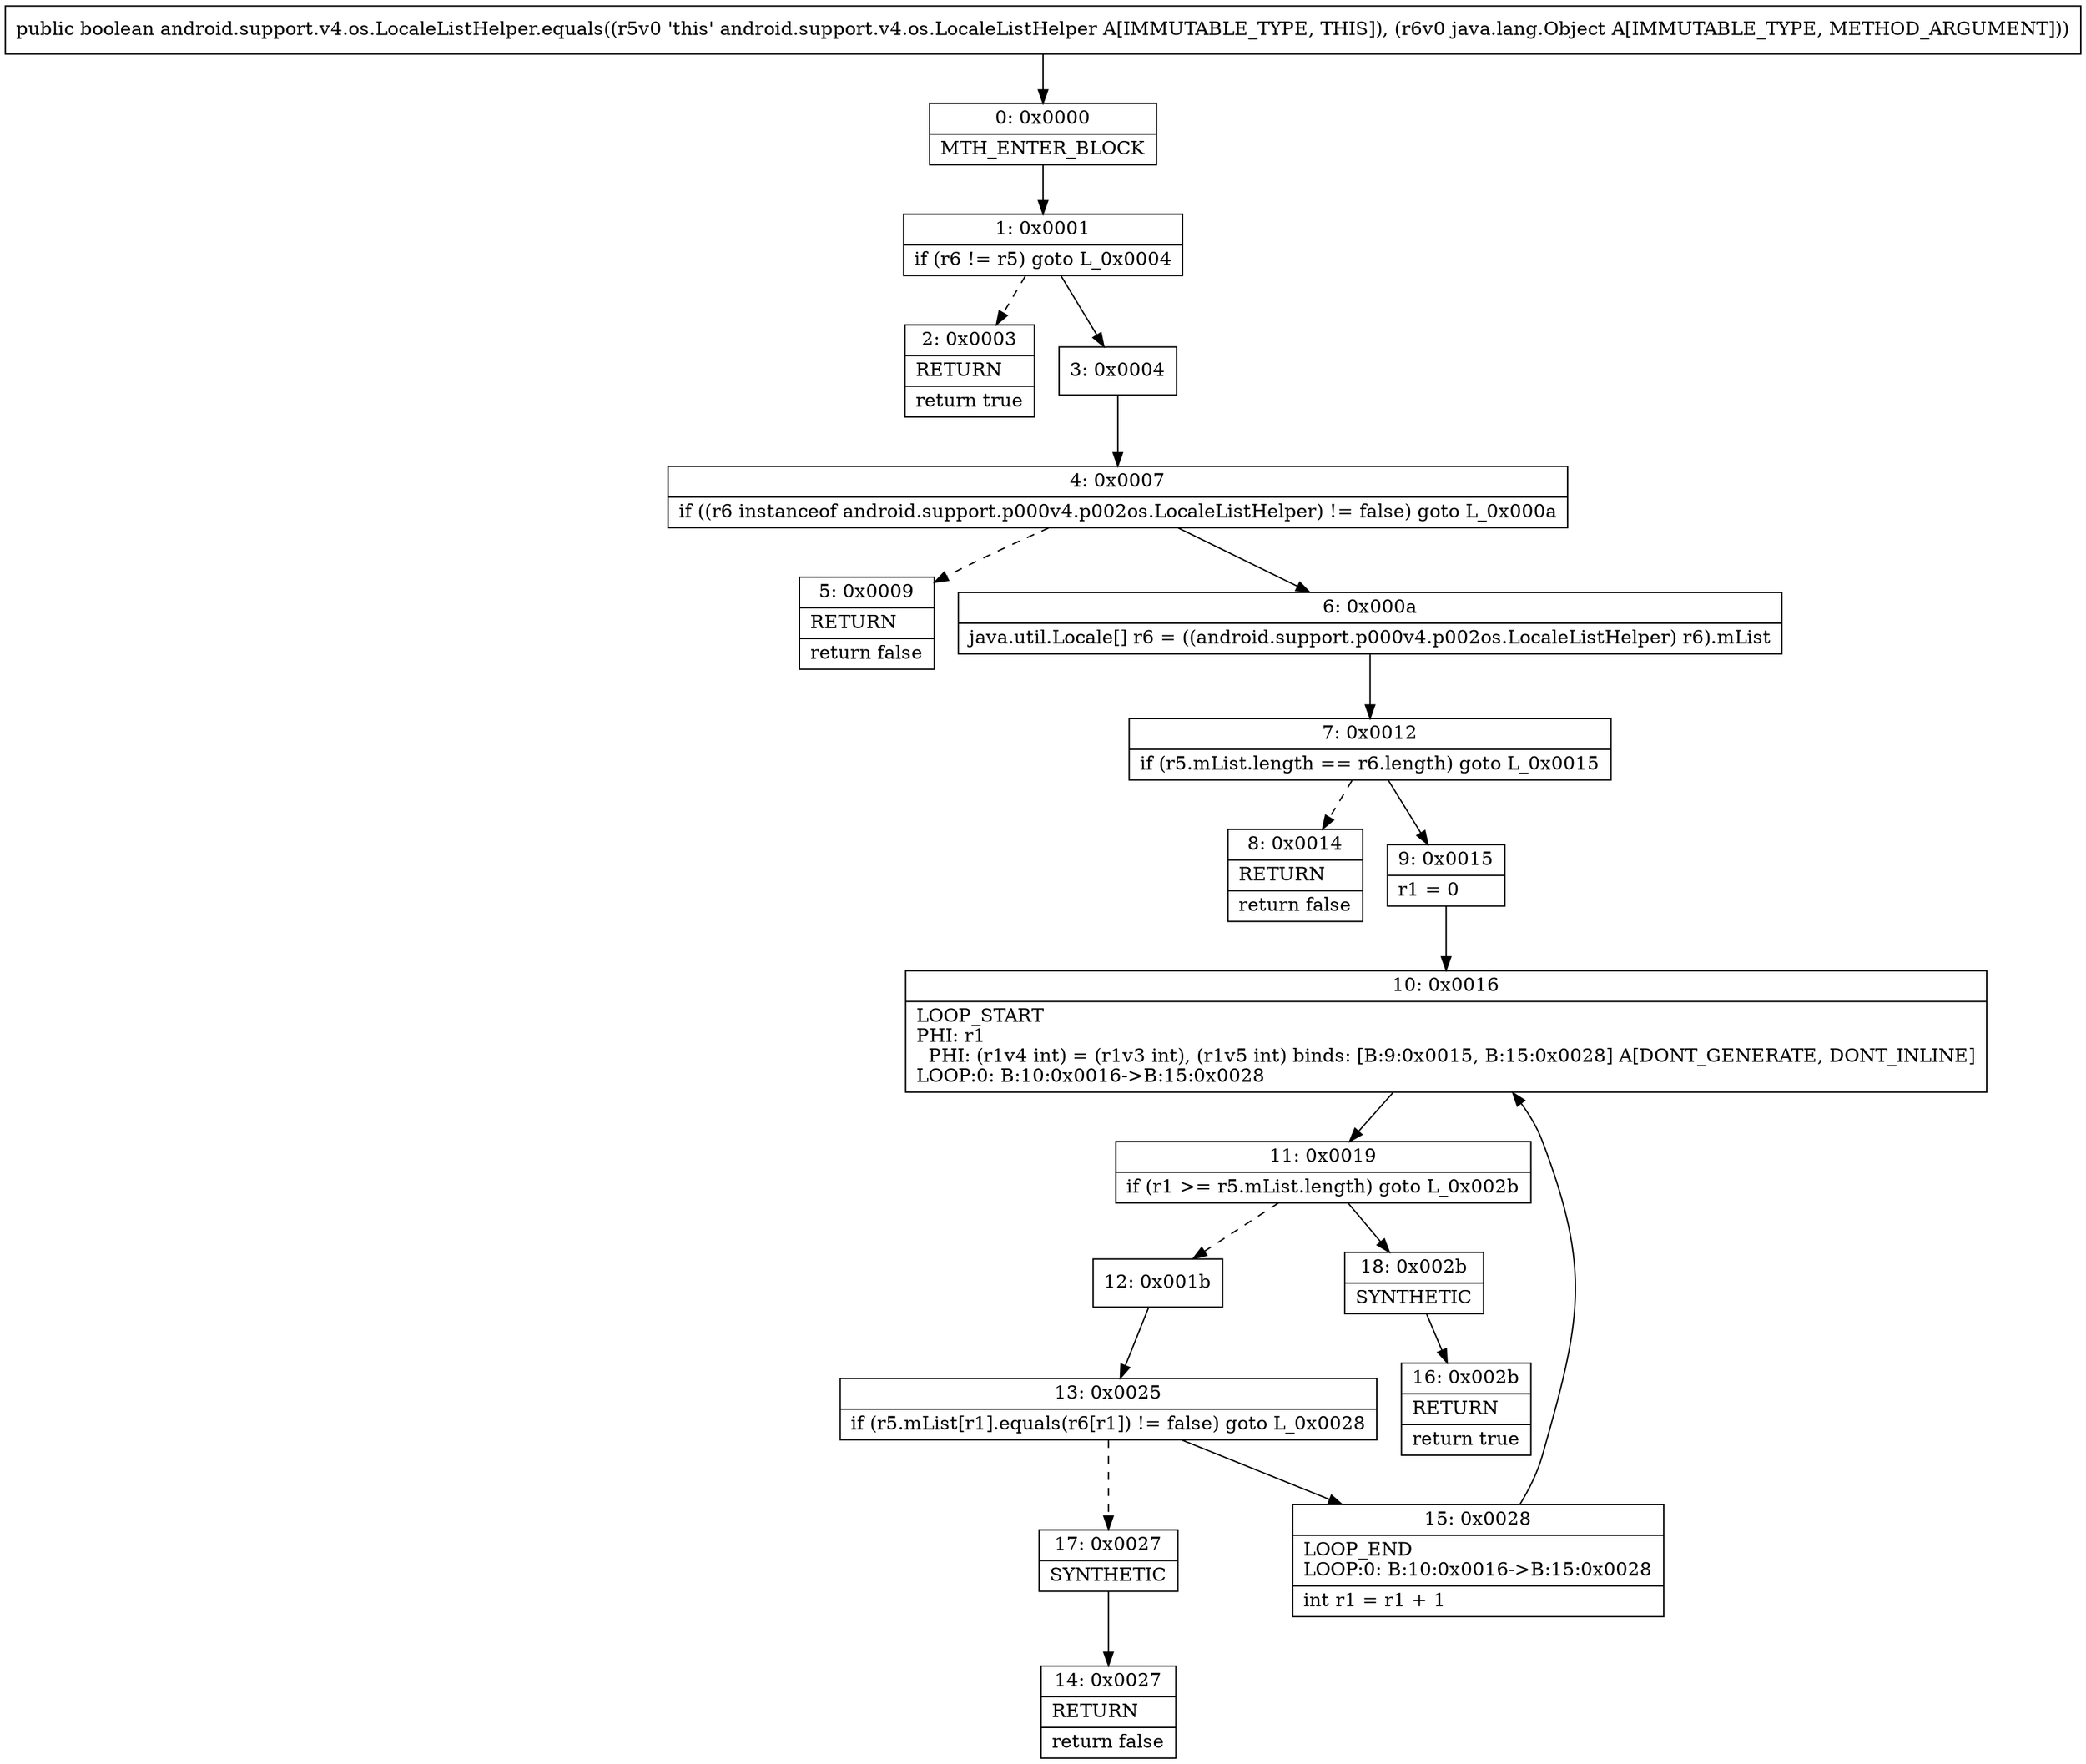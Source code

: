 digraph "CFG forandroid.support.v4.os.LocaleListHelper.equals(Ljava\/lang\/Object;)Z" {
Node_0 [shape=record,label="{0\:\ 0x0000|MTH_ENTER_BLOCK\l}"];
Node_1 [shape=record,label="{1\:\ 0x0001|if (r6 != r5) goto L_0x0004\l}"];
Node_2 [shape=record,label="{2\:\ 0x0003|RETURN\l|return true\l}"];
Node_3 [shape=record,label="{3\:\ 0x0004}"];
Node_4 [shape=record,label="{4\:\ 0x0007|if ((r6 instanceof android.support.p000v4.p002os.LocaleListHelper) != false) goto L_0x000a\l}"];
Node_5 [shape=record,label="{5\:\ 0x0009|RETURN\l|return false\l}"];
Node_6 [shape=record,label="{6\:\ 0x000a|java.util.Locale[] r6 = ((android.support.p000v4.p002os.LocaleListHelper) r6).mList\l}"];
Node_7 [shape=record,label="{7\:\ 0x0012|if (r5.mList.length == r6.length) goto L_0x0015\l}"];
Node_8 [shape=record,label="{8\:\ 0x0014|RETURN\l|return false\l}"];
Node_9 [shape=record,label="{9\:\ 0x0015|r1 = 0\l}"];
Node_10 [shape=record,label="{10\:\ 0x0016|LOOP_START\lPHI: r1 \l  PHI: (r1v4 int) = (r1v3 int), (r1v5 int) binds: [B:9:0x0015, B:15:0x0028] A[DONT_GENERATE, DONT_INLINE]\lLOOP:0: B:10:0x0016\-\>B:15:0x0028\l}"];
Node_11 [shape=record,label="{11\:\ 0x0019|if (r1 \>= r5.mList.length) goto L_0x002b\l}"];
Node_12 [shape=record,label="{12\:\ 0x001b}"];
Node_13 [shape=record,label="{13\:\ 0x0025|if (r5.mList[r1].equals(r6[r1]) != false) goto L_0x0028\l}"];
Node_14 [shape=record,label="{14\:\ 0x0027|RETURN\l|return false\l}"];
Node_15 [shape=record,label="{15\:\ 0x0028|LOOP_END\lLOOP:0: B:10:0x0016\-\>B:15:0x0028\l|int r1 = r1 + 1\l}"];
Node_16 [shape=record,label="{16\:\ 0x002b|RETURN\l|return true\l}"];
Node_17 [shape=record,label="{17\:\ 0x0027|SYNTHETIC\l}"];
Node_18 [shape=record,label="{18\:\ 0x002b|SYNTHETIC\l}"];
MethodNode[shape=record,label="{public boolean android.support.v4.os.LocaleListHelper.equals((r5v0 'this' android.support.v4.os.LocaleListHelper A[IMMUTABLE_TYPE, THIS]), (r6v0 java.lang.Object A[IMMUTABLE_TYPE, METHOD_ARGUMENT])) }"];
MethodNode -> Node_0;
Node_0 -> Node_1;
Node_1 -> Node_2[style=dashed];
Node_1 -> Node_3;
Node_3 -> Node_4;
Node_4 -> Node_5[style=dashed];
Node_4 -> Node_6;
Node_6 -> Node_7;
Node_7 -> Node_8[style=dashed];
Node_7 -> Node_9;
Node_9 -> Node_10;
Node_10 -> Node_11;
Node_11 -> Node_12[style=dashed];
Node_11 -> Node_18;
Node_12 -> Node_13;
Node_13 -> Node_15;
Node_13 -> Node_17[style=dashed];
Node_15 -> Node_10;
Node_17 -> Node_14;
Node_18 -> Node_16;
}

